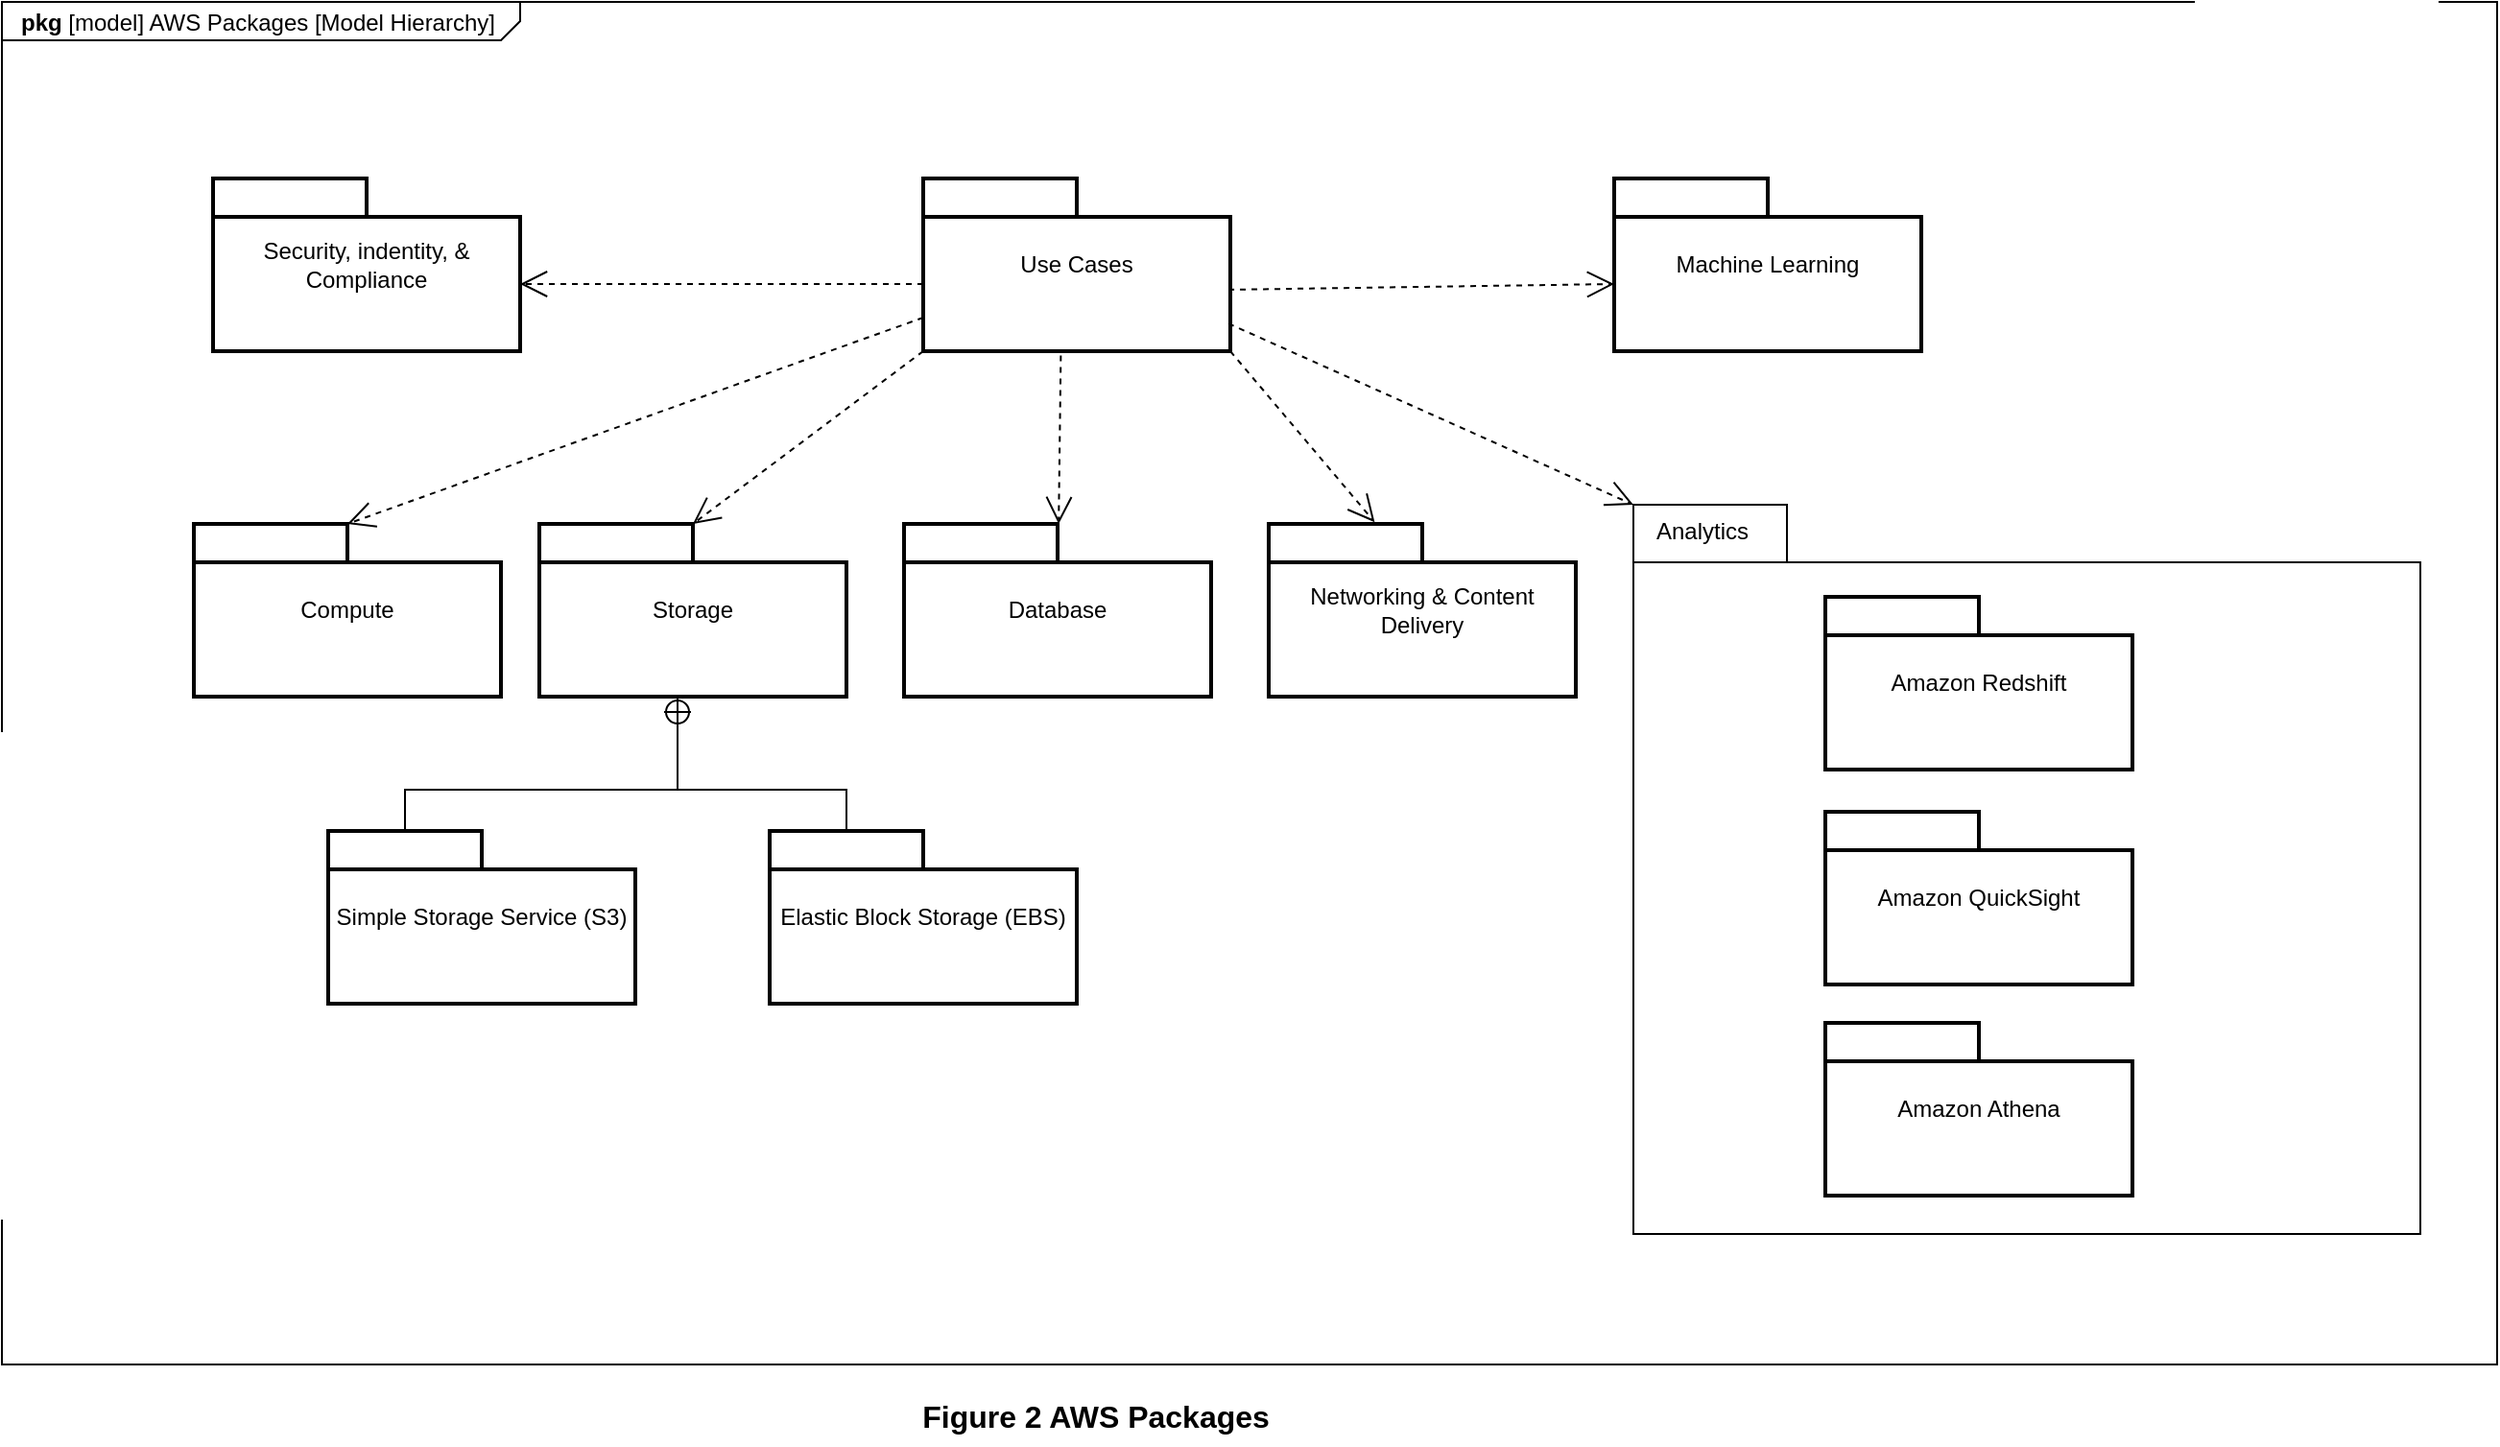 <mxfile version="20.7.4" type="device"><diagram name="Model Hierarchy" id="929967ad-93f9-6ef4-fab6-5d389245f69c"><mxGraphModel dx="1733" dy="2341" grid="1" gridSize="10" guides="1" tooltips="1" connect="1" arrows="1" fold="1" page="1" pageScale="1.5" pageWidth="1169" pageHeight="826" background="none" math="0" shadow="0"><root><mxCell id="0" style=";html=1;"/><mxCell id="1" style=";html=1;" parent="0"/><mxCell id="1672d66443f91eb5-1" value="&lt;p style=&quot;margin: 0px ; margin-top: 4px ; margin-left: 10px ; text-align: left&quot;&gt;&lt;b&gt;pkg&lt;/b&gt; [model] AWS Packages [Model Hierarchy]&lt;/p&gt;" style="html=1;strokeWidth=1;shape=mxgraph.sysml.package;html=1;overflow=fill;whiteSpace=wrap;fillColor=none;gradientColor=none;fontSize=12;align=center;labelX=270;" parent="1" vertex="1"><mxGeometry x="70" y="-22" width="1300" height="710" as="geometry"/></mxCell><mxCell id="cjOZjlPfQ06gb_V0b-Xt-1" value="Compute" style="shape=folder;tabWidth=80;tabHeight=20;tabPosition=left;strokeWidth=2;html=1;whiteSpace=wrap;align=center;" parent="1" vertex="1"><mxGeometry x="170" y="250" width="160" height="90" as="geometry"/></mxCell><mxCell id="cjOZjlPfQ06gb_V0b-Xt-2" value="Storage" style="shape=folder;tabWidth=80;tabHeight=20;tabPosition=left;strokeWidth=2;html=1;whiteSpace=wrap;align=center;" parent="1" vertex="1"><mxGeometry x="350" y="250" width="160" height="90" as="geometry"/></mxCell><mxCell id="cjOZjlPfQ06gb_V0b-Xt-3" value="Database" style="shape=folder;tabWidth=80;tabHeight=20;tabPosition=left;strokeWidth=2;html=1;whiteSpace=wrap;align=center;" parent="1" vertex="1"><mxGeometry x="540" y="250" width="160" height="90" as="geometry"/></mxCell><mxCell id="cjOZjlPfQ06gb_V0b-Xt-4" value="Use Cases" style="shape=folder;tabWidth=80;tabHeight=20;tabPosition=left;strokeWidth=2;html=1;whiteSpace=wrap;align=center;" parent="1" vertex="1"><mxGeometry x="550" y="70" width="160" height="90" as="geometry"/></mxCell><mxCell id="cjOZjlPfQ06gb_V0b-Xt-5" value="Networking &amp;amp; Content Delivery" style="shape=folder;tabWidth=80;tabHeight=20;tabPosition=left;strokeWidth=2;html=1;whiteSpace=wrap;align=center;" parent="1" vertex="1"><mxGeometry x="730" y="250" width="160" height="90" as="geometry"/></mxCell><mxCell id="cjOZjlPfQ06gb_V0b-Xt-7" value="Machine Learning" style="shape=folder;tabWidth=80;tabHeight=20;tabPosition=left;strokeWidth=2;html=1;whiteSpace=wrap;align=center;" parent="1" vertex="1"><mxGeometry x="910" y="70" width="160" height="90" as="geometry"/></mxCell><mxCell id="cjOZjlPfQ06gb_V0b-Xt-8" value="Security, indentity, &amp;amp; Compliance" style="shape=folder;tabWidth=80;tabHeight=20;tabPosition=left;strokeWidth=2;html=1;whiteSpace=wrap;align=center;" parent="1" vertex="1"><mxGeometry x="180" y="70" width="160" height="90" as="geometry"/></mxCell><mxCell id="cjOZjlPfQ06gb_V0b-Xt-9" value="" style="edgeStyle=none;html=1;endArrow=open;endSize=12;dashed=1;verticalAlign=bottom;rounded=0;exitX=0;exitY=0;exitDx=0;exitDy=55;exitPerimeter=0;entryX=0;entryY=0;entryDx=160;entryDy=55;entryPerimeter=0;" parent="1" source="cjOZjlPfQ06gb_V0b-Xt-4" target="cjOZjlPfQ06gb_V0b-Xt-8" edge="1"><mxGeometry width="160" relative="1" as="geometry"><mxPoint x="400" y="190" as="sourcePoint"/><mxPoint x="560" y="190" as="targetPoint"/></mxGeometry></mxCell><mxCell id="cjOZjlPfQ06gb_V0b-Xt-10" value="" style="edgeStyle=none;html=1;endArrow=open;endSize=12;dashed=1;verticalAlign=bottom;rounded=0;exitX=0;exitY=0;exitDx=0;exitDy=72.5;exitPerimeter=0;entryX=0;entryY=0;entryDx=80;entryDy=0;entryPerimeter=0;" parent="1" source="cjOZjlPfQ06gb_V0b-Xt-4" target="cjOZjlPfQ06gb_V0b-Xt-1" edge="1"><mxGeometry width="160" relative="1" as="geometry"><mxPoint x="560" y="135" as="sourcePoint"/><mxPoint x="350" y="135" as="targetPoint"/></mxGeometry></mxCell><mxCell id="cjOZjlPfQ06gb_V0b-Xt-11" value="" style="edgeStyle=none;html=1;endArrow=open;endSize=12;dashed=1;verticalAlign=bottom;rounded=0;entryX=0;entryY=0;entryDx=80;entryDy=0;entryPerimeter=0;exitX=0;exitY=0;exitDx=0;exitDy=90;exitPerimeter=0;" parent="1" source="cjOZjlPfQ06gb_V0b-Xt-4" target="cjOZjlPfQ06gb_V0b-Xt-2" edge="1"><mxGeometry width="160" relative="1" as="geometry"><mxPoint x="560" y="153" as="sourcePoint"/><mxPoint x="260" y="260" as="targetPoint"/></mxGeometry></mxCell><mxCell id="cjOZjlPfQ06gb_V0b-Xt-12" value="" style="edgeStyle=none;html=1;endArrow=open;endSize=12;dashed=1;verticalAlign=bottom;rounded=0;exitX=0.448;exitY=1.025;exitDx=0;exitDy=0;exitPerimeter=0;" parent="1" source="cjOZjlPfQ06gb_V0b-Xt-4" target="cjOZjlPfQ06gb_V0b-Xt-3" edge="1"><mxGeometry width="160" relative="1" as="geometry"><mxPoint x="560" y="170" as="sourcePoint"/><mxPoint x="440" y="260" as="targetPoint"/></mxGeometry></mxCell><mxCell id="cjOZjlPfQ06gb_V0b-Xt-13" value="" style="edgeStyle=none;html=1;endArrow=open;endSize=12;dashed=1;verticalAlign=bottom;rounded=0;entryX=0.345;entryY=-0.01;entryDx=0;entryDy=0;entryPerimeter=0;exitX=0;exitY=0;exitDx=160;exitDy=90;exitPerimeter=0;" parent="1" source="cjOZjlPfQ06gb_V0b-Xt-4" target="cjOZjlPfQ06gb_V0b-Xt-5" edge="1"><mxGeometry width="160" relative="1" as="geometry"><mxPoint x="570" y="180" as="sourcePoint"/><mxPoint x="450" y="270" as="targetPoint"/></mxGeometry></mxCell><mxCell id="cjOZjlPfQ06gb_V0b-Xt-14" value="" style="edgeStyle=none;html=1;endArrow=open;endSize=12;dashed=1;verticalAlign=bottom;rounded=0;exitX=0.994;exitY=0.84;exitDx=0;exitDy=0;exitPerimeter=0;entryX=0;entryY=0;entryDx=0;entryDy=0;entryPerimeter=0;" parent="1" source="cjOZjlPfQ06gb_V0b-Xt-4" target="_uFuNHe6Btvxel7TI9od-8" edge="1"><mxGeometry width="160" relative="1" as="geometry"><mxPoint x="720.8" y="166.58" as="sourcePoint"/><mxPoint x="910" y="256.429" as="targetPoint"/></mxGeometry></mxCell><mxCell id="cjOZjlPfQ06gb_V0b-Xt-15" value="" style="edgeStyle=none;html=1;endArrow=open;endSize=12;dashed=1;verticalAlign=bottom;rounded=0;entryX=0;entryY=0;entryDx=0;entryDy=55;entryPerimeter=0;exitX=0.994;exitY=0.644;exitDx=0;exitDy=0;exitPerimeter=0;" parent="1" source="cjOZjlPfQ06gb_V0b-Xt-4" target="cjOZjlPfQ06gb_V0b-Xt-7" edge="1"><mxGeometry width="160" relative="1" as="geometry"><mxPoint x="720" y="170" as="sourcePoint"/><mxPoint x="795.2" y="259.1" as="targetPoint"/></mxGeometry></mxCell><mxCell id="TUoqo9BNUt1n6RS9SGqQ-1" value="&lt;font style=&quot;font-size: 16px;&quot;&gt;Figure 2 AWS Packages&lt;/font&gt;" style="text;html=1;strokeColor=none;fillColor=none;align=center;verticalAlign=middle;whiteSpace=wrap;rounded=0;fontStyle=1;fontSize=16;" parent="1" vertex="1"><mxGeometry x="520" y="700" width="240" height="30" as="geometry"/></mxCell><mxCell id="_uFuNHe6Btvxel7TI9od-3" value="" style="edgeStyle=elbowEdgeStyle;html=1;endSize=12;endArrow=sysMLPackCont;elbow=horizontal;rounded=0;align=left;verticalAlign=middle" edge="1" parent="1"><mxGeometry x="1" relative="1" as="geometry"><mxPoint x="422" y="341" as="targetPoint"/><mxPoint x="422" y="370" as="sourcePoint"/></mxGeometry></mxCell><mxCell id="_uFuNHe6Btvxel7TI9od-4" value="" style="edgeStyle=elbowEdgeStyle;html=1;elbow=vertical;verticalAlign=bottom;endArrow=none;rounded=0;entryX=0;entryY=0;entryDx=40;entryDy=0;entryPerimeter=0;" edge="1" parent="1" target="_uFuNHe6Btvxel7TI9od-7"><mxGeometry x="1" relative="1" as="geometry"><mxPoint x="492" y="395" as="targetPoint"/><mxPoint x="422.0" y="367" as="sourcePoint"/></mxGeometry></mxCell><mxCell id="_uFuNHe6Btvxel7TI9od-5" value="" style="edgeStyle=elbowEdgeStyle;html=1;elbow=vertical;verticalAlign=bottom;endArrow=none;rounded=0;entryX=0;entryY=0;entryDx=40;entryDy=0;entryPerimeter=0;" edge="1" parent="1" target="_uFuNHe6Btvxel7TI9od-6"><mxGeometry x="1" relative="1" as="geometry"><mxPoint x="352" y="395" as="targetPoint"/><mxPoint x="422.0" y="367" as="sourcePoint"/></mxGeometry></mxCell><mxCell id="_uFuNHe6Btvxel7TI9od-6" value="Simple Storage Service (S3)" style="shape=folder;tabWidth=80;tabHeight=20;tabPosition=left;strokeWidth=2;html=1;whiteSpace=wrap;align=center;" vertex="1" parent="1"><mxGeometry x="240" y="410" width="160" height="90" as="geometry"/></mxCell><mxCell id="_uFuNHe6Btvxel7TI9od-7" value="Elastic Block Storage (EBS)" style="shape=folder;tabWidth=80;tabHeight=20;tabPosition=left;strokeWidth=2;html=1;whiteSpace=wrap;align=center;" vertex="1" parent="1"><mxGeometry x="470" y="410" width="160" height="90" as="geometry"/></mxCell><mxCell id="_uFuNHe6Btvxel7TI9od-8" value="Analytics" style="shape=folder;html=1;tabWidth=80;tabHeight=30;tabPosition=left;align=left;verticalAlign=top;spacingLeft=10;whiteSpace=wrap;" vertex="1" parent="1"><mxGeometry x="920" y="240" width="410" height="380" as="geometry"/></mxCell><mxCell id="_uFuNHe6Btvxel7TI9od-10" value="Amazon Redshift" style="shape=folder;tabWidth=80;tabHeight=20;tabPosition=left;strokeWidth=2;html=1;whiteSpace=wrap;align=center;" vertex="1" parent="1"><mxGeometry x="1020" y="288" width="160" height="90" as="geometry"/></mxCell><mxCell id="_uFuNHe6Btvxel7TI9od-11" value="Amazon QuickSight" style="shape=folder;tabWidth=80;tabHeight=20;tabPosition=left;strokeWidth=2;html=1;whiteSpace=wrap;align=center;" vertex="1" parent="1"><mxGeometry x="1020" y="400" width="160" height="90" as="geometry"/></mxCell><mxCell id="_uFuNHe6Btvxel7TI9od-12" value="Amazon Athena" style="shape=folder;tabWidth=80;tabHeight=20;tabPosition=left;strokeWidth=2;html=1;whiteSpace=wrap;align=center;" vertex="1" parent="1"><mxGeometry x="1020" y="510" width="160" height="90" as="geometry"/></mxCell></root></mxGraphModel></diagram></mxfile>